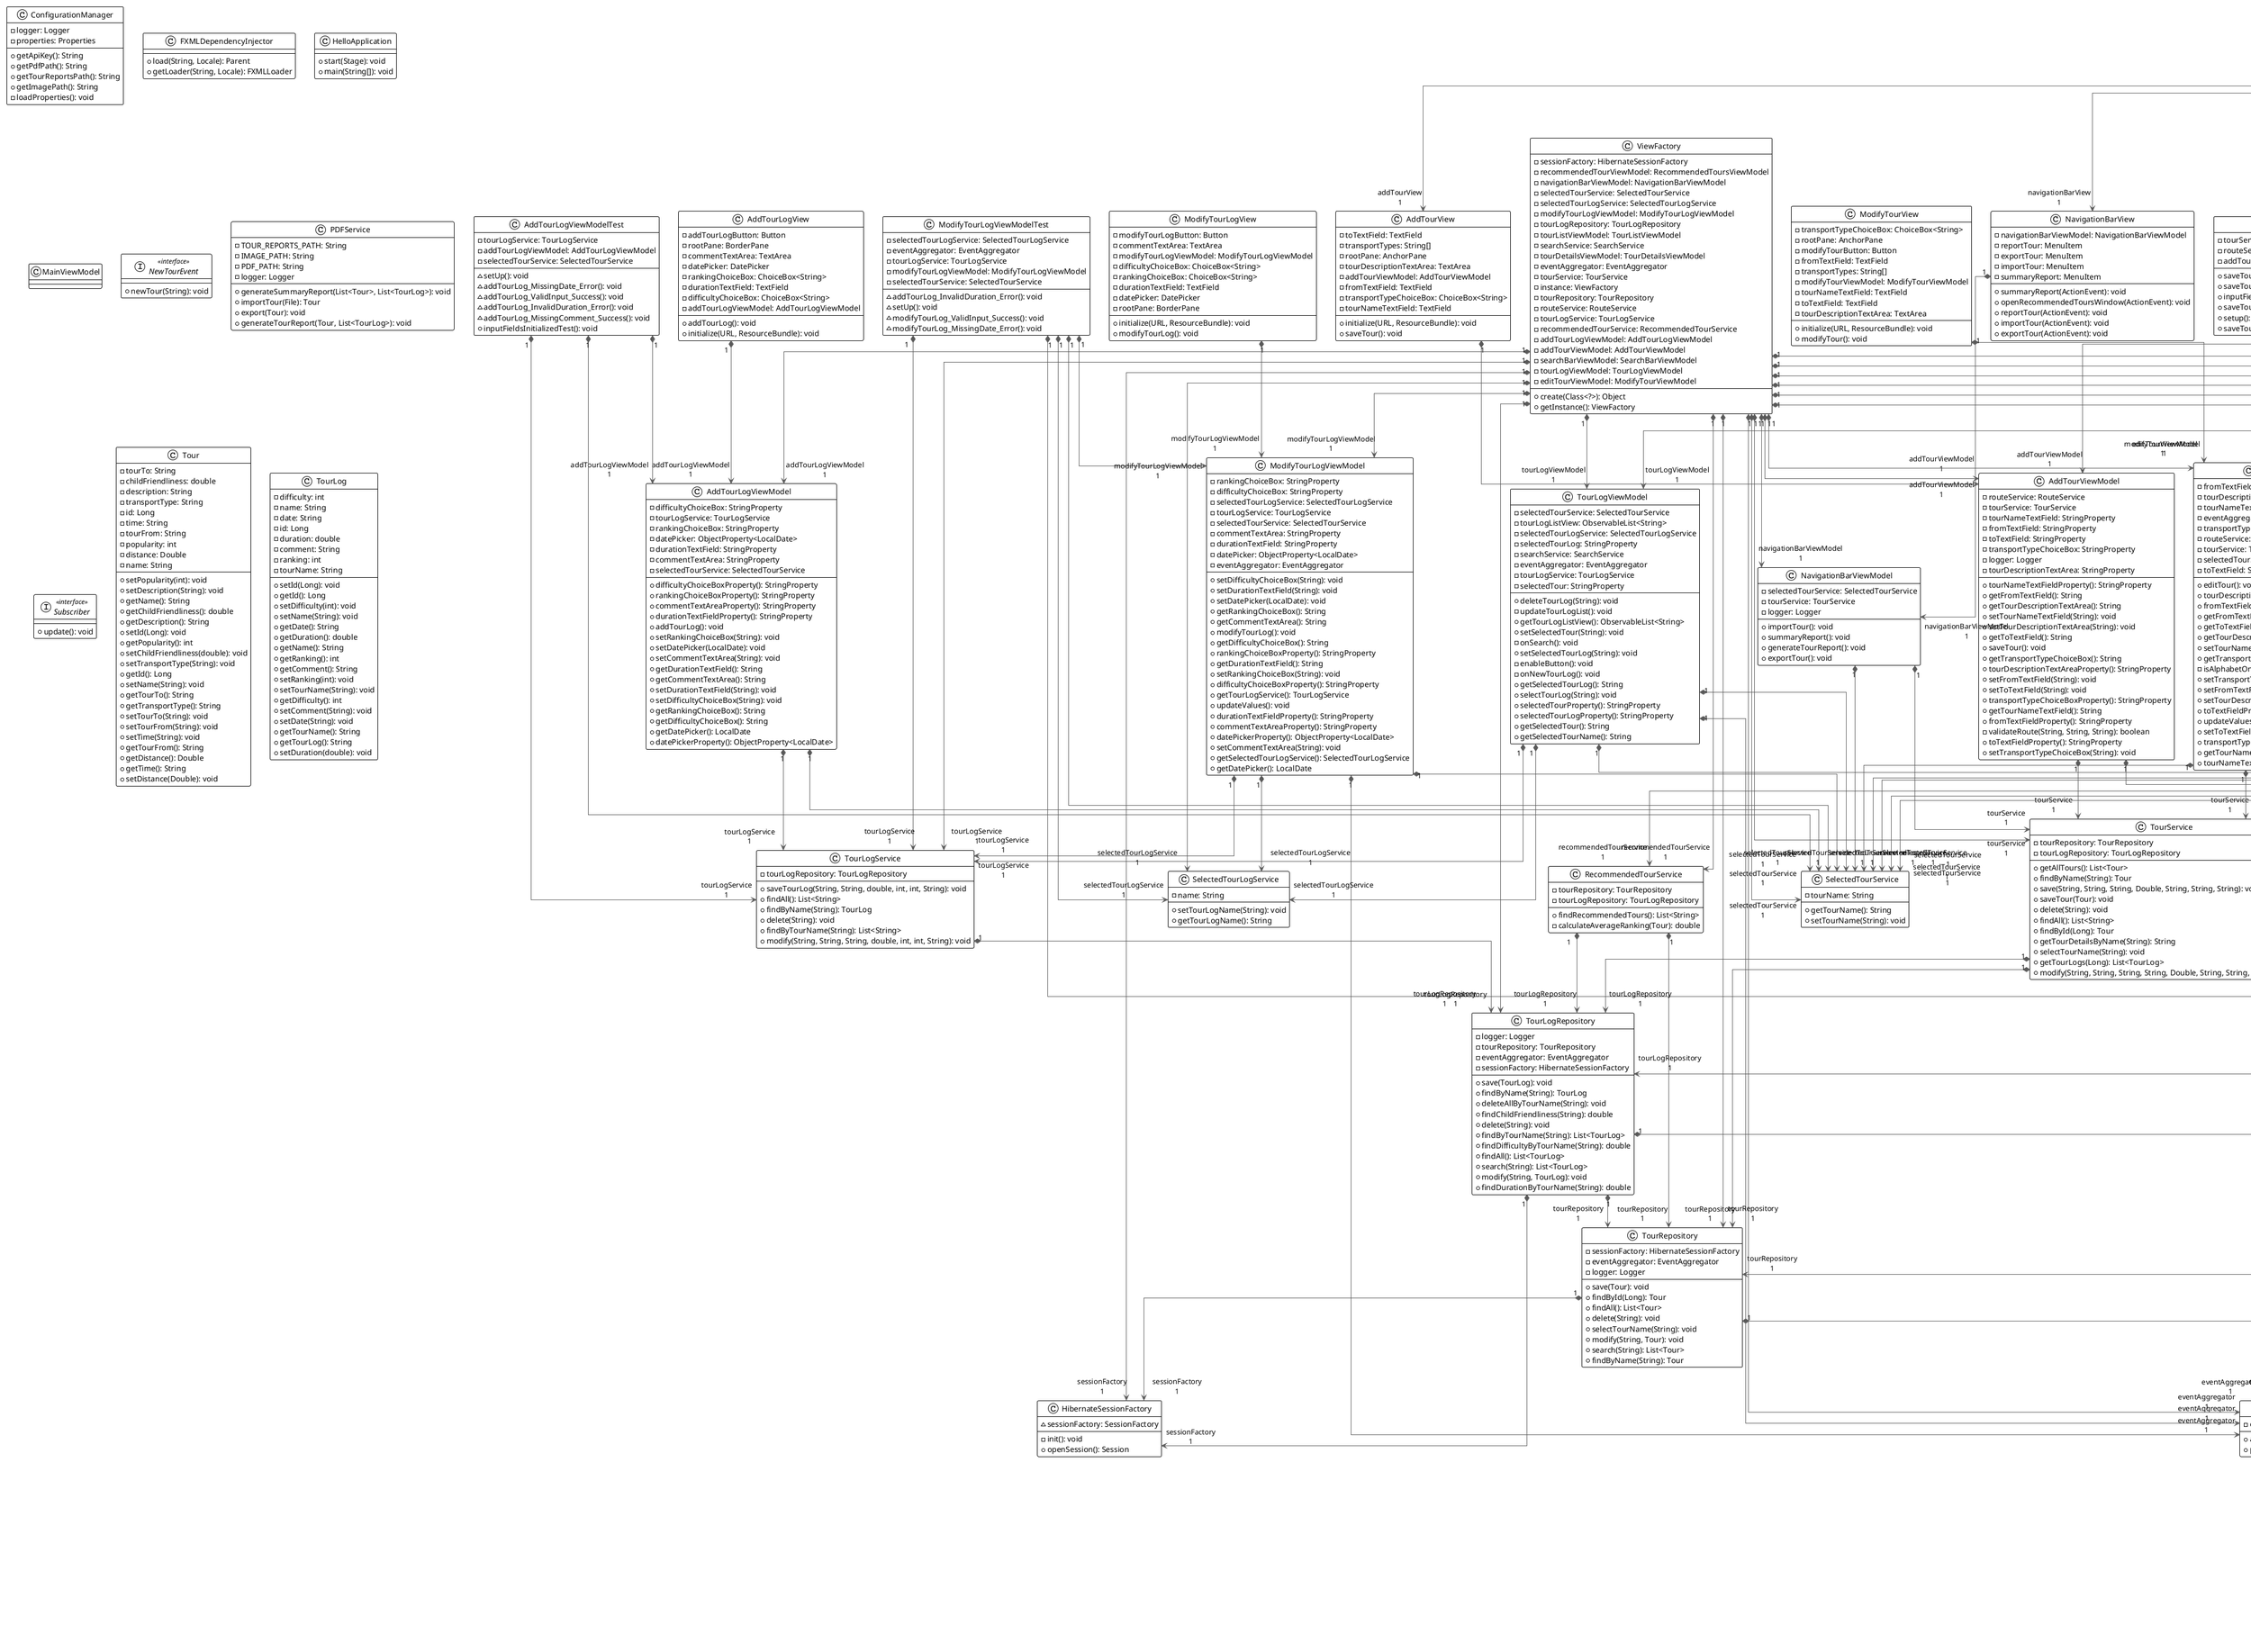 @startuml

!theme plain
top to bottom direction
skinparam linetype ortho

class AddTourLogView {
  - addTourLogButton: Button
  - rootPane: BorderPane
  - commentTextArea: TextArea
  - datePicker: DatePicker
  - rankingChoiceBox: ChoiceBox<String>
  - durationTextField: TextField
  - difficultyChoiceBox: ChoiceBox<String>
  - addTourLogViewModel: AddTourLogViewModel
  + addTourLog(): void
  + initialize(URL, ResourceBundle): void
}
class AddTourLogViewModel {
  - difficultyChoiceBox: StringProperty
  - tourLogService: TourLogService
  - rankingChoiceBox: StringProperty
  - datePicker: ObjectProperty<LocalDate>
  - durationTextField: StringProperty
  - commentTextArea: StringProperty
  - selectedTourService: SelectedTourService
  + difficultyChoiceBoxProperty(): StringProperty
  + rankingChoiceBoxProperty(): StringProperty
  + commentTextAreaProperty(): StringProperty
  + durationTextFieldProperty(): StringProperty
  + addTourLog(): void
  + setRankingChoiceBox(String): void
  + setDatePicker(LocalDate): void
  + setCommentTextArea(String): void
  + getDurationTextField(): String
  + getCommentTextArea(): String
  + setDurationTextField(String): void
  + setDifficultyChoiceBox(String): void
  + getRankingChoiceBox(): String
  + getDifficultyChoiceBox(): String
  + getDatePicker(): LocalDate
  + datePickerProperty(): ObjectProperty<LocalDate>
}
class AddTourLogViewModelTest {
  - tourLogService: TourLogService
  - addTourLogViewModel: AddTourLogViewModel
  - selectedTourService: SelectedTourService
  ~ setUp(): void
  ~ addTourLog_MissingDate_Error(): void
  ~ addTourLog_ValidInput_Success(): void
  ~ addTourLog_InvalidDuration_Error(): void
  ~ addTourLog_MissingComment_Success(): void
  + inputFieldsInitializedTest(): void
}
class AddTourView {
  - toTextField: TextField
  - transportTypes: String[]
  - rootPane: AnchorPane
  - tourDescriptionTextArea: TextArea
  - addTourViewModel: AddTourViewModel
  - fromTextField: TextField
  - transportTypeChoiceBox: ChoiceBox<String>
  - tourNameTextField: TextField
  + initialize(URL, ResourceBundle): void
  + saveTour(): void
}
class AddTourViewModel {
  - routeService: RouteService
  - tourService: TourService
  - tourNameTextField: StringProperty
  - fromTextField: StringProperty
  - toTextField: StringProperty
  - transportTypeChoiceBox: StringProperty
  - logger: Logger
  - tourDescriptionTextArea: StringProperty
  + tourNameTextFieldProperty(): StringProperty
  + getFromTextField(): String
  + getTourDescriptionTextArea(): String
  + setTourNameTextField(String): void
  + setTourDescriptionTextArea(String): void
  + getToTextField(): String
  + saveTour(): void
  + getTransportTypeChoiceBox(): String
  + tourDescriptionTextAreaProperty(): StringProperty
  + setFromTextField(String): void
  + setToTextField(String): void
  + transportTypeChoiceBoxProperty(): StringProperty
  + getTourNameTextField(): String
  + fromTextFieldProperty(): StringProperty
  - validateRoute(String, String, String): boolean
  + toTextFieldProperty(): StringProperty
  + setTransportTypeChoiceBox(String): void
}
class AddTourViewModelTest {
  - tourService: TourService
  - routeService: RouteService
  - addTourViewModel: AddTourViewModel
  + saveTour_ValidInputs_Success(): void
  + saveTour_InvalidPlaceNames_InvalidInputs(): void
  + inputFieldsInitializedTest(): void
  + saveTour_MissingRequiredFields_InvalidInputs(): void
  + setup(): void
  + saveTour_DefaultDescription_Success(): void
}
class ConfigurationManager {
  - logger: Logger
  - properties: Properties
  + getApiKey(): String
  + getPdfPath(): String
  + getTourReportsPath(): String
  + getImagePath(): String
  - loadProperties(): void
}
enum Event << enumeration >> {
  + NEW_TOUR: 
  + TOUR_SELECTED: 
  + TOUR_LOG_MODIFIED: 
  + SEARCH_ON: 
  + TOUR_LOG_DELETED: 
  + SEARCH_OFF: 
  + NEW_TOUR_LOG: 
  + TOUR_MODIFIED: 
  + TOUR_DELETED: 
  + TOUR_LOG_SELECTED: 
  + values(): Event[]
  + valueOf(String): Event
}
class EventAggregator {
  - eventListMap: Map<Event, List<Subscriber>>
  + addSubscriber(Event, Subscriber): void
  + publish(Event): void
}
class FXMLDependencyInjector {
  + load(String, Locale): Parent
  + getLoader(String, Locale): FXMLLoader
}
class HelloApplication {
  + start(Stage): void
  + main(String[]): void
}
class HibernateSessionFactory {
  ~ sessionFactory: SessionFactory
  - init(): void
  + openSession(): Session
}
class MainView {
  - tourListView: TourListView
  - navigationBarView: NavigationBarView
  - tourLogView: TourLogView
  - addTourView: AddTourView
  - searchBarView: SearchBarView
  - tourDetailsView: TourDetailsView
}
class MainViewModel
class MapQuestApiResponse {
  - route: Route
  + getRoute(): Route
  + setRoute(Route): void
}
class MapQuestRouteService {
  - API_KEY: String
  - logger: Logger
  + getRoute(String, String, String): Route
  + saveMap(String, String): void
  - transformTransportType(String): String
}
class ModifyTourLogView {
  - modifyTourLogButton: Button
  - commentTextArea: TextArea
  - modifyTourLogViewModel: ModifyTourLogViewModel
  - difficultyChoiceBox: ChoiceBox<String>
  - rankingChoiceBox: ChoiceBox<String>
  - durationTextField: TextField
  - datePicker: DatePicker
  - rootPane: BorderPane
  + initialize(URL, ResourceBundle): void
  + modifyTourLog(): void
}
class ModifyTourLogViewModel {
  - rankingChoiceBox: StringProperty
  - difficultyChoiceBox: StringProperty
  - selectedTourLogService: SelectedTourLogService
  - tourLogService: TourLogService
  - selectedTourService: SelectedTourService
  - commentTextArea: StringProperty
  - durationTextField: StringProperty
  - datePicker: ObjectProperty<LocalDate>
  - eventAggregator: EventAggregator
  + setDifficultyChoiceBox(String): void
  + setDurationTextField(String): void
  + setDatePicker(LocalDate): void
  + getRankingChoiceBox(): String
  + getCommentTextArea(): String
  + modifyTourLog(): void
  + getDifficultyChoiceBox(): String
  + rankingChoiceBoxProperty(): StringProperty
  + getDurationTextField(): String
  + setRankingChoiceBox(String): void
  + difficultyChoiceBoxProperty(): StringProperty
  + getTourLogService(): TourLogService
  + updateValues(): void
  + durationTextFieldProperty(): StringProperty
  + commentTextAreaProperty(): StringProperty
  + datePickerProperty(): ObjectProperty<LocalDate>
  + setCommentTextArea(String): void
  + getSelectedTourLogService(): SelectedTourLogService
  + getDatePicker(): LocalDate
}
class ModifyTourLogViewModelTest {
  - selectedTourLogService: SelectedTourLogService
  - eventAggregator: EventAggregator
  - tourLogService: TourLogService
  - modifyTourLogViewModel: ModifyTourLogViewModel
  - selectedTourService: SelectedTourService
  ~ addTourLog_InvalidDuration_Error(): void
  ~ setUp(): void
  ~ modifyTourLog_ValidInput_Success(): void
  ~ modifyTourLog_MissingDate_Error(): void
}
class ModifyTourView {
  - transportTypeChoiceBox: ChoiceBox<String>
  - rootPane: AnchorPane
  - modifyTourButton: Button
  - fromTextField: TextField
  - transportTypes: String[]
  - modifyTourViewModel: ModifyTourViewModel
  - tourNameTextField: TextField
  - toTextField: TextField
  - tourDescriptionTextArea: TextArea
  + initialize(URL, ResourceBundle): void
  + modifyTour(): void
}
class ModifyTourViewModel {
  - fromTextField: StringProperty
  - tourDescriptionTextArea: StringProperty
  - tourNameTextField: StringProperty
  - eventAggregator: EventAggregator
  - transportTypeChoiceBox: StringProperty
  - routeService: RouteService
  - tourService: TourService
  - selectedTourService: SelectedTourService
  - toTextField: StringProperty
  + editTour(): void
  + tourDescriptionTextAreaProperty(): StringProperty
  + fromTextFieldProperty(): StringProperty
  + getFromTextField(): String
  + getToTextField(): String
  + getTourDescriptionTextArea(): String
  + setTourNameTextField(String): void
  + getTransportTypeChoiceBox(): String
  - isAlphabetOnly(String): boolean
  + setTransportTypeChoiceBox(String): void
  + setFromTextField(String): void
  + setTourDescriptionTextArea(String): void
  + toTextFieldProperty(): StringProperty
  + updateValues(): void
  + setToTextField(String): void
  + transportTypeChoiceBoxProperty(): StringProperty
  + getTourNameTextField(): String
  + tourNameTextFieldProperty(): StringProperty
}
class ModifyTourViewModelTest {
  - eventAggregator: EventAggregator
  - tourService: TourService
  - routeService: RouteService
  - selectedTourService: SelectedTourService
  - modifyTourViewModel: ModifyTourViewModel
  + setup(): void
  + inputFieldsInitializedTest(): void
  + editTour_MissingRequiredFields_InvalidInputs(): void
  + editTour_InvalidPlaceNames_InvalidInputs(): void
}
class NavigationBarView {
  - navigationBarViewModel: NavigationBarViewModel
  - reportTour: MenuItem
  - exportTour: MenuItem
  - importTour: MenuItem
  - summaryReport: MenuItem
  + summaryReport(ActionEvent): void
  + openRecommendedToursWindow(ActionEvent): void
  + reportTour(ActionEvent): void
  + importTour(ActionEvent): void
  + exportTour(ActionEvent): void
}
class NavigationBarViewModel {
  - selectedTourService: SelectedTourService
  - tourService: TourService
  - logger: Logger
  + importTour(): void
  + summaryReport(): void
  + generateTourReport(): void
  + exportTour(): void
}
interface NewTourEvent << interface >> {
  + newTour(String): void
}
class PDFService {
  - TOUR_REPORTS_PATH: String
  - IMAGE_PATH: String
  - PDF_PATH: String
  - logger: Logger
  + generateSummaryReport(List<Tour>, List<TourLog>): void
  + importTour(File): Tour
  + export(Tour): void
  + generateTourReport(Tour, List<TourLog>): void
}
class RecommendedTourService {
  - tourRepository: TourRepository
  - tourLogRepository: TourLogRepository
  + findRecommendedTours(): List<String>
  - calculateAverageRanking(Tour): double
}
class RecommendedToursView {
  - recommendedToursListView: ListView<String>
  - recommendedToursViewModel: RecommendedToursViewModel
  + initialize(URL, ResourceBundle): void
}
class RecommendedToursViewModel {
  - eventAggregator: EventAggregator
  - recommendedTourService: RecommendedTourService
  - recommendedToursListView: ObservableList<String>
  - updateRecommendedToursListView(): void
  + getRecommendedToursListView(): ObservableList<String>
}
class Route {
  - distance: double
  - sessionId: String
  - formattedTime: String
  + setSessionId(String): void
  + getSessionId(): String
  + setDistance(double): void
  + getDistance(): double
  + setFormattedTime(String): void
  + getFormattedTime(): String
}
interface RouteService << interface >> {
  + getRoute(String, String, String): Route
  + saveMap(String, String): void
}
class SearchBarView {
  - SearchTextField: TextField
  - searchButton: Button
  - searchBarViewModel: SearchBarViewModel
  + initialize(URL, ResourceBundle): void
  + search(): void
  + handleKeyPress(KeyEvent): void
}
class SearchBarViewModel {
  - searchService: SearchService
  - searchTextField: StringProperty
  + searchTextFieldProperty(): StringProperty
  + getSearchTextField(): String
  + setSearchTextField(String): void
  + search(): void
}
class SearchService {
  - tourLogRepository: TourLogRepository
  - eventAggregator: EventAggregator
  - tourRepository: TourRepository
  - textToSearch: String
  + searchInTours(String): List<String>
  + setTextToSearch(String): void
  + search(String): void
  + searchInTourLogs(String): List<String>
  + getTextToSearch(): String
}
class SelectedTourLogService {
  - name: String
  + setTourLogName(String): void
  + getTourLogName(): String
}
class SelectedTourService {
  - tourName: String
  + getTourName(): String
  + setTourName(String): void
}
interface Subscriber << interface >> {
  + update(): void
}
class Tour {
  - tourTo: String
  - childFriendliness: double
  - description: String
  - transportType: String
  - id: Long
  - time: String
  - tourFrom: String
  - popularity: int
  - distance: Double
  - name: String
  + setPopularity(int): void
  + setDescription(String): void
  + getName(): String
  + getChildFriendliness(): double
  + getDescription(): String
  + setId(Long): void
  + getPopularity(): int
  + setChildFriendliness(double): void
  + setTransportType(String): void
  + getId(): Long
  + setName(String): void
  + getTourTo(): String
  + getTransportType(): String
  + setTourTo(String): void
  + setTourFrom(String): void
  + setTime(String): void
  + getTourFrom(): String
  + getDistance(): Double
  + getTime(): String
  + setDistance(Double): void
}
class TourDetailsView {
  - tourDetailsLabel: Label
  - tourDetailsViewModel: TourDetailsViewModel
  - logger: Logger
  - mapView: ImageView
  + getMapView(): ImageView
  + setMapView(ImageView): void
  + initialize(): void
  + getSelectedTourName(): void
}
class TourDetailsViewModel {
  - tourService: TourService
  - tourDetailsLabel: StringProperty
  - selectedTourService: SelectedTourService
  - eventAggregator: EventAggregator
  - logger: Logger
  - mapview: ObjectProperty<Image>
  + setTourDetailsLabel(String): void
  + getSelectedTourName(): String
  + getTourDetailsLabel(): String
  + mapviewProperty(): ObjectProperty
  + writeNotify(): void
  + updateTourDetailsLabel(): void
  + updateMapView(): void
  + tourDetailsLabelProperty(): StringProperty
}
class TourListView {
  - toursButton: Button
  - addTourButton: Button
  - tourListViewModel: TourListViewModel
  - modifyTourButton: Button
  - deleteTourButton: Button
  - tourListView: ListView<String>
  + selectTourName(): void
  + deleteTour(ActionEvent): void
  + initialize(URL, ResourceBundle): void
  + openModifyTourWindow(ActionEvent): void
  + openAddTourWindow(ActionEvent): void
}
class TourListViewModel {
  - tourListView: ObservableList<String>
  - searchService: SearchService
  - selectedTourService: SelectedTourService
  - eventAggregator: EventAggregator
  - tourService: TourService
  - selectedTourName: StringProperty
  + getSelectedTourName(): String
  + setTourListView(ObservableList<String>): void
  + selectTourName(String): void
  + getTourRepository(): TourRepository
  + setSelectedTourName(String): void
  + deleteTour(String): void
  + getTourListView(): ObservableList<String>
  - onNewTour(): void
  + getEventAggregator(): EventAggregator
  + selectedTourNameProperty(): StringProperty
  - onSearch(): void
}
class TourListViewModelTest {
  ~ tourService: TourService
  ~ selectedTourService: SelectedTourService
  ~ eventAggregator: EventAggregator
  ~ tourListViewModel: TourListViewModel
  ~ searchService: SearchService
  + initialWTourListTest(): void
  + onNewTourEventTest(): void
  + selectTourNameTest(): void
  + deleteTourTest(): void
  + deleteTourNonExistingTest(): void
}
class TourLog {
  - difficulty: int
  - name: String
  - date: String
  - id: Long
  - duration: double
  - comment: String
  - ranking: int
  - tourName: String
  + setId(Long): void
  + getId(): Long
  + setDifficulty(int): void
  + setName(String): void
  + getDate(): String
  + getDuration(): double
  + getName(): String
  + getRanking(): int
  + getComment(): String
  + setRanking(int): void
  + setTourName(String): void
  + getDifficulty(): int
  + setComment(String): void
  + setDate(String): void
  + getTourName(): String
  + getTourLog(): String
  + setDuration(double): void
}
class TourLogRepository {
  - logger: Logger
  - tourRepository: TourRepository
  - eventAggregator: EventAggregator
  - sessionFactory: HibernateSessionFactory
  + save(TourLog): void
  + findByName(String): TourLog
  + deleteAllByTourName(String): void
  + findChildFriendliness(String): double
  + delete(String): void
  + findByTourName(String): List<TourLog>
  + findDifficultyByTourName(String): double
  + findAll(): List<TourLog>
  + search(String): List<TourLog>
  + modify(String, TourLog): void
  + findDurationByTourName(String): double
}
class TourLogService {
  - tourLogRepository: TourLogRepository
  + saveTourLog(String, String, double, int, int, String): void
  + findAll(): List<String>
  + findByName(String): TourLog
  + delete(String): void
  + findByTourName(String): List<String>
  + modify(String, String, String, double, int, int, String): void
}
class TourLogView {
  - addTourLogButton: Button
  - deleteTourLogButton: Button
  - modifyTourLogButton: Button
  - tourLogViewModel: TourLogViewModel
  - tourLogListView: ListView<String>
  + openAddTourLogWindow(ActionEvent): void
  + deleteTourLog(ActionEvent): void
  + selectTourLog(): void
  + openModifyTourLogWindow(ActionEvent): void
  + initialize(URL, ResourceBundle): void
}
class TourLogViewModel {
  - selectedTourService: SelectedTourService
  - tourLogListView: ObservableList<String>
  - selectedTourLogService: SelectedTourLogService
  - selectedTourLog: StringProperty
  - searchService: SearchService
  - eventAggregator: EventAggregator
  - tourLogService: TourLogService
  - selectedTour: StringProperty
  + deleteTourLog(String): void
  - updateTourLogList(): void
  + getTourLogListView(): ObservableList<String>
  + setSelectedTour(String): void
  - onSearch(): void
  + setSelectedTourLog(String): void
  - enableButton(): void
  - onNewTourLog(): void
  + getSelectedTourLog(): String
  + selectTourLog(String): void
  + selectedTourProperty(): StringProperty
  + selectedTourLogProperty(): StringProperty
  + getSelectedTour(): String
  + getSelectedTourName(): String
}
class TourRepository {
  - sessionFactory: HibernateSessionFactory
  - eventAggregator: EventAggregator
  - logger: Logger
  + save(Tour): void
  + findById(Long): Tour
  + findAll(): List<Tour>
  + delete(String): void
  + selectTourName(String): void
  + modify(String, Tour): void
  + search(String): List<Tour>
  + findByName(String): Tour
}
class TourService {
  - tourRepository: TourRepository
  - tourLogRepository: TourLogRepository
  + getAllTours(): List<Tour>
  + findByName(String): Tour
  + save(String, String, String, Double, String, String, String): void
  + saveTour(Tour): void
  + delete(String): void
  + findAll(): List<String>
  + findById(Long): Tour
  + getTourDetailsByName(String): String
  + selectTourName(String): void
  + getTourLogs(Long): List<TourLog>
  + modify(String, String, String, String, Double, String, String, String): void
}
class ViewFactory {
  - sessionFactory: HibernateSessionFactory
  - recommendedTourViewModel: RecommendedToursViewModel
  - navigationBarViewModel: NavigationBarViewModel
  - selectedTourService: SelectedTourService
  - selectedTourLogService: SelectedTourLogService
  - modifyTourLogViewModel: ModifyTourLogViewModel
  - tourLogRepository: TourLogRepository
  - tourListViewModel: TourListViewModel
  - searchService: SearchService
  - tourDetailsViewModel: TourDetailsViewModel
  - eventAggregator: EventAggregator
  - tourService: TourService
  - instance: ViewFactory
  - tourRepository: TourRepository
  - routeService: RouteService
  - tourLogService: TourLogService
  - recommendedTourService: RecommendedTourService
  - addTourLogViewModel: AddTourLogViewModel
  - addTourViewModel: AddTourViewModel
  - searchBarViewModel: SearchBarViewModel
  - tourLogViewModel: TourLogViewModel
  - editTourViewModel: ModifyTourViewModel
  + create(Class<?>): Object
  + getInstance(): ViewFactory
}

AddTourLogView             "1" *-[#595959,plain]-> "addTourLogViewModel\n1" AddTourLogViewModel        
AddTourLogViewModel        "1" *-[#595959,plain]-> "selectedTourService\n1" SelectedTourService        
AddTourLogViewModel        "1" *-[#595959,plain]-> "tourLogService\n1" TourLogService             
AddTourLogViewModelTest    "1" *-[#595959,plain]-> "addTourLogViewModel\n1" AddTourLogViewModel        
AddTourLogViewModelTest    "1" *-[#595959,plain]-> "selectedTourService\n1" SelectedTourService        
AddTourLogViewModelTest    "1" *-[#595959,plain]-> "tourLogService\n1" TourLogService             
AddTourView                "1" *-[#595959,plain]-> "addTourViewModel\n1" AddTourViewModel           
AddTourViewModel           "1" *-[#595959,plain]-> "routeService\n1" RouteService               
AddTourViewModel           "1" *-[#595959,plain]-> "tourService\n1" TourService                
AddTourViewModelTest       "1" *-[#595959,plain]-> "addTourViewModel\n1" AddTourViewModel           
AddTourViewModelTest       "1" *-[#595959,plain]-> "routeService\n1" RouteService               
AddTourViewModelTest       "1" *-[#595959,plain]-> "tourService\n1" TourService                
EventAggregator            "1" *-[#595959,plain]-> "eventListMap\n*" Event                      
MainView                   "1" *-[#595959,plain]-> "addTourView\n1" AddTourView                
MainView                   "1" *-[#595959,plain]-> "navigationBarView\n1" NavigationBarView          
MainView                   "1" *-[#595959,plain]-> "searchBarView\n1" SearchBarView              
MainView                   "1" *-[#595959,plain]-> "tourDetailsView\n1" TourDetailsView            
MainView                   "1" *-[#595959,plain]-> "tourListView\n1" TourListView               
MainView                   "1" *-[#595959,plain]-> "tourLogView\n1" TourLogView                
MapQuestApiResponse        "1" *-[#595959,plain]-> "route\n1" Route                      
MapQuestRouteService        -[#008200,dashed]-^  RouteService               
ModifyTourLogView          "1" *-[#595959,plain]-> "modifyTourLogViewModel\n1" ModifyTourLogViewModel     
ModifyTourLogViewModel     "1" *-[#595959,plain]-> "eventAggregator\n1" EventAggregator            
ModifyTourLogViewModel     "1" *-[#595959,plain]-> "selectedTourLogService\n1" SelectedTourLogService     
ModifyTourLogViewModel     "1" *-[#595959,plain]-> "selectedTourService\n1" SelectedTourService        
ModifyTourLogViewModel     "1" *-[#595959,plain]-> "tourLogService\n1" TourLogService             
ModifyTourLogViewModelTest "1" *-[#595959,plain]-> "eventAggregator\n1" EventAggregator            
ModifyTourLogViewModelTest "1" *-[#595959,plain]-> "modifyTourLogViewModel\n1" ModifyTourLogViewModel     
ModifyTourLogViewModelTest "1" *-[#595959,plain]-> "selectedTourLogService\n1" SelectedTourLogService     
ModifyTourLogViewModelTest "1" *-[#595959,plain]-> "selectedTourService\n1" SelectedTourService        
ModifyTourLogViewModelTest "1" *-[#595959,plain]-> "tourLogService\n1" TourLogService             
ModifyTourView             "1" *-[#595959,plain]-> "modifyTourViewModel\n1" ModifyTourViewModel        
ModifyTourViewModel        "1" *-[#595959,plain]-> "eventAggregator\n1" EventAggregator            
ModifyTourViewModel        "1" *-[#595959,plain]-> "routeService\n1" RouteService               
ModifyTourViewModel        "1" *-[#595959,plain]-> "selectedTourService\n1" SelectedTourService        
ModifyTourViewModel        "1" *-[#595959,plain]-> "tourService\n1" TourService                
ModifyTourViewModelTest    "1" *-[#595959,plain]-> "eventAggregator\n1" EventAggregator            
ModifyTourViewModelTest    "1" *-[#595959,plain]-> "modifyTourViewModel\n1" ModifyTourViewModel        
ModifyTourViewModelTest    "1" *-[#595959,plain]-> "routeService\n1" RouteService               
ModifyTourViewModelTest    "1" *-[#595959,plain]-> "selectedTourService\n1" SelectedTourService        
ModifyTourViewModelTest    "1" *-[#595959,plain]-> "tourService\n1" TourService                
NavigationBarView          "1" *-[#595959,plain]-> "navigationBarViewModel\n1" NavigationBarViewModel     
NavigationBarViewModel     "1" *-[#595959,plain]-> "selectedTourService\n1" SelectedTourService        
NavigationBarViewModel     "1" *-[#595959,plain]-> "tourService\n1" TourService                
RecommendedTourService     "1" *-[#595959,plain]-> "tourLogRepository\n1" TourLogRepository          
RecommendedTourService     "1" *-[#595959,plain]-> "tourRepository\n1" TourRepository             
RecommendedToursView       "1" *-[#595959,plain]-> "recommendedToursViewModel\n1" RecommendedToursViewModel  
RecommendedToursViewModel  "1" *-[#595959,plain]-> "eventAggregator\n1" EventAggregator            
RecommendedToursViewModel  "1" *-[#595959,plain]-> "recommendedTourService\n1" RecommendedTourService     
SearchBarView              "1" *-[#595959,plain]-> "searchBarViewModel\n1" SearchBarViewModel         
SearchBarViewModel         "1" *-[#595959,plain]-> "searchService\n1" SearchService              
SearchService              "1" *-[#595959,plain]-> "eventAggregator\n1" EventAggregator            
SearchService              "1" *-[#595959,plain]-> "tourLogRepository\n1" TourLogRepository          
SearchService              "1" *-[#595959,plain]-> "tourRepository\n1" TourRepository             
TourDetailsView            "1" *-[#595959,plain]-> "tourDetailsViewModel\n1" TourDetailsViewModel       
TourDetailsViewModel       "1" *-[#595959,plain]-> "eventAggregator\n1" EventAggregator            
TourDetailsViewModel       "1" *-[#595959,plain]-> "selectedTourService\n1" SelectedTourService        
TourDetailsViewModel       "1" *-[#595959,plain]-> "tourService\n1" TourService                
TourListView               "1" *-[#595959,plain]-> "tourListViewModel\n1" TourListViewModel          
TourListViewModel          "1" *-[#595959,plain]-> "eventAggregator\n1" EventAggregator            
TourListViewModel          "1" *-[#595959,plain]-> "searchService\n1" SearchService              
TourListViewModel          "1" *-[#595959,plain]-> "selectedTourService\n1" SelectedTourService        
TourListViewModel          "1" *-[#595959,plain]-> "tourService\n1" TourService                
TourListViewModelTest      "1" *-[#595959,plain]-> "eventAggregator\n1" EventAggregator            
TourListViewModelTest      "1" *-[#595959,plain]-> "searchService\n1" SearchService              
TourListViewModelTest      "1" *-[#595959,plain]-> "selectedTourService\n1" SelectedTourService        
TourListViewModelTest      "1" *-[#595959,plain]-> "tourListViewModel\n1" TourListViewModel          
TourListViewModelTest      "1" *-[#595959,plain]-> "tourService\n1" TourService                
TourLogRepository          "1" *-[#595959,plain]-> "eventAggregator\n1" EventAggregator            
TourLogRepository          "1" *-[#595959,plain]-> "sessionFactory\n1" HibernateSessionFactory    
TourLogRepository          "1" *-[#595959,plain]-> "tourRepository\n1" TourRepository             
TourLogService             "1" *-[#595959,plain]-> "tourLogRepository\n1" TourLogRepository          
TourLogView                "1" *-[#595959,plain]-> "tourLogViewModel\n1" TourLogViewModel           
TourLogViewModel           "1" *-[#595959,plain]-> "eventAggregator\n1" EventAggregator            
TourLogViewModel           "1" *-[#595959,plain]-> "searchService\n1" SearchService              
TourLogViewModel           "1" *-[#595959,plain]-> "selectedTourLogService\n1" SelectedTourLogService     
TourLogViewModel           "1" *-[#595959,plain]-> "selectedTourService\n1" SelectedTourService        
TourLogViewModel           "1" *-[#595959,plain]-> "tourLogService\n1" TourLogService             
TourRepository             "1" *-[#595959,plain]-> "eventAggregator\n1" EventAggregator            
TourRepository             "1" *-[#595959,plain]-> "sessionFactory\n1" HibernateSessionFactory    
TourService                "1" *-[#595959,plain]-> "tourLogRepository\n1" TourLogRepository          
TourService                "1" *-[#595959,plain]-> "tourRepository\n1" TourRepository             
ViewFactory                "1" *-[#595959,plain]-> "addTourLogViewModel\n1" AddTourLogViewModel        
ViewFactory                "1" *-[#595959,plain]-> "addTourViewModel\n1" AddTourViewModel           
ViewFactory                "1" *-[#595959,plain]-> "eventAggregator\n1" EventAggregator            
ViewFactory                "1" *-[#595959,plain]-> "sessionFactory\n1" HibernateSessionFactory    
ViewFactory                "1" *-[#595959,plain]-> "modifyTourLogViewModel\n1" ModifyTourLogViewModel     
ViewFactory                "1" *-[#595959,plain]-> "editTourViewModel\n1" ModifyTourViewModel        
ViewFactory                "1" *-[#595959,plain]-> "navigationBarViewModel\n1" NavigationBarViewModel     
ViewFactory                "1" *-[#595959,plain]-> "recommendedTourService\n1" RecommendedTourService     
ViewFactory                "1" *-[#595959,plain]-> "recommendedTourViewModel\n1" RecommendedToursViewModel  
ViewFactory                "1" *-[#595959,plain]-> "routeService\n1" RouteService               
ViewFactory                "1" *-[#595959,plain]-> "searchBarViewModel\n1" SearchBarViewModel         
ViewFactory                "1" *-[#595959,plain]-> "searchService\n1" SearchService              
ViewFactory                "1" *-[#595959,plain]-> "selectedTourLogService\n1" SelectedTourLogService     
ViewFactory                "1" *-[#595959,plain]-> "selectedTourService\n1" SelectedTourService        
ViewFactory                "1" *-[#595959,plain]-> "tourDetailsViewModel\n1" TourDetailsViewModel       
ViewFactory                "1" *-[#595959,plain]-> "tourListViewModel\n1" TourListViewModel          
ViewFactory                "1" *-[#595959,plain]-> "tourLogRepository\n1" TourLogRepository          
ViewFactory                "1" *-[#595959,plain]-> "tourLogService\n1" TourLogService             
ViewFactory                "1" *-[#595959,plain]-> "tourLogViewModel\n1" TourLogViewModel           
ViewFactory                "1" *-[#595959,plain]-> "tourRepository\n1" TourRepository             
ViewFactory                "1" *-[#595959,plain]-> "tourService\n1" TourService                
@enduml